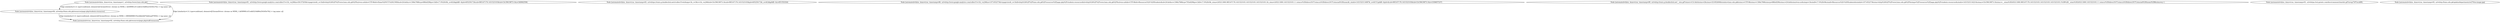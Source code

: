 digraph G {
  1 [ label="Node [automated=false, done=true, timestamp=1, url=http://www.lums.edu.pk/]" ];
  2 [ label="Node [automated=false, done=true, timestamp=84, url=http://lums.edu.pk/resources/page.php/students-resources]" ];
  3 [ label="Node [automated=true, done=true, timestamp=92, url=http://lums.edu.pk/resources/page.php/staff-resources]" ];
  4 [ label="Node [automated=false, done=true, timestamp=81, url=http://www.google-analytics.com/collect?v=1&_v=j36&a=36137203&t=pageview&_s=1&dl=http%3A%2F%2Fwww.lums.edu.pk%2F&ul=en-us&de=UTF-8&dt=Home%20%7C%20LUMS&sd=24-bit&sr=1366x768&vp=686x629&je=1&fl=17.0%20r0&_u=AGAAgAAB~&jid=605250172&cid=985167178.1431523103&tid=UA-59619873-1&z=340062558]" ];
  5 [ label="Node [automated=false, done=true, timestamp=83, url=https://stats.g.doubleclick.net/r/collect?t=dc&aip=1&_r=3&v=1&_v=j36&tid=UA-59619873-1&cid=985167178.1431523103&jid=605250172&_u=AGAAgAAB~&z=851552324]" ];
  6 [ label="Node [automated=false, done=true, timestamp=86, url=http://www.google-analytics.com/collect?v=1&_v=j36&a=1471452273&t=pageview&_s=1&dl=http%3A%2F%2Flums.edu.pk%2Fresources%2Fpage.php%2Fstudents-resources&dr=http%3A%2F%2Fwww.lums.edu.pk%2F&ul=en-us&de=UTF-8&dt=Resources%20-%20Students&sd=24-bit&sr=1366x768&vp=703x629&je=1&fl=17.0%20r0&_utma=245211800.985167178.1431523103.1431523103.1431523103.1&_utmz=245211800.1431523103.1.1.utmcsr%3D(direct)%7Cutmccn%3D(direct)%7Cutmcmd%3D(none)&_utmht=1431523114087&_u=ACCCgAAB~&jid=&cid=985167178.1431523103&tid=UA-59619873-1&z=1036657237]" ];
  7 [ label="Node [automated=false, done=true, timestamp=89, url=http://stats.g.doubleclick.net/__utm.gif?utmwv=5.6.4dc&utms=2&utmn=321852606&utmhn=lums.edu.pk&utmcs=UTF-8&utmsr=1366x768&utmvp=686x629&utmsc=24-bit&utmul=en-us&utmje=1&utmfl=17.0%20r0&utmdt=Resources%20-%20Students&utmhid=1471452273&utmr=http%3A%2F%2Fwww.lums.edu.pk%2F&utmp=%2Fresources%2Fpage.php%2Fstudents-resources&utmht=1431523114221&utmac=UA-59619873-1&utmcc=__utma%3D245211800.985167178.1431523103.1431523103.1431523103.1%3B%2B__utmz%3D245211800.1431523103.1.1.utmcsr%3D(direct)%7Cutmccn%3D(direct)%7Cutmcmd%3D(none)%3B&utmu=q~]" ];
  8 [ label="Node [automated=false, done=true, timestamp=91, url=https://ssl.gstatic.com/docs/common/cleardot.gif?zx=gr7i97wco6f9]" ];
  9 [ label="Node [automated=false, done=true, timestamp=93, url=http://lums.edu.pk/updata/departments/w270/no-image.jpg]" ];
  1 -> 2 [ label="Edge [similarity=1.0, type=confirmed, element=[[ChromeDriver: chrome on WIN8_1 (bf3f9981cf11edb5216d80e254345e76)] -> tag name: a]]" ];
  1 -> 3 [ label="Edge [similarity=1.0, type=confirmed, element=[[ChromeDriver: chrome on WIN8_1 (bf3f9981cf11edb5216d80e254345e76)] -> tag name: a]]" ];
  2 -> 3 [ label="Edge [similarity=1.0, type=confirmed, element=[[ChromeDriver: chrome on WIN8_1 (9f0068988155a3dbb2b67bdb2aa87959)] -> tag name: a]]" ];
}
